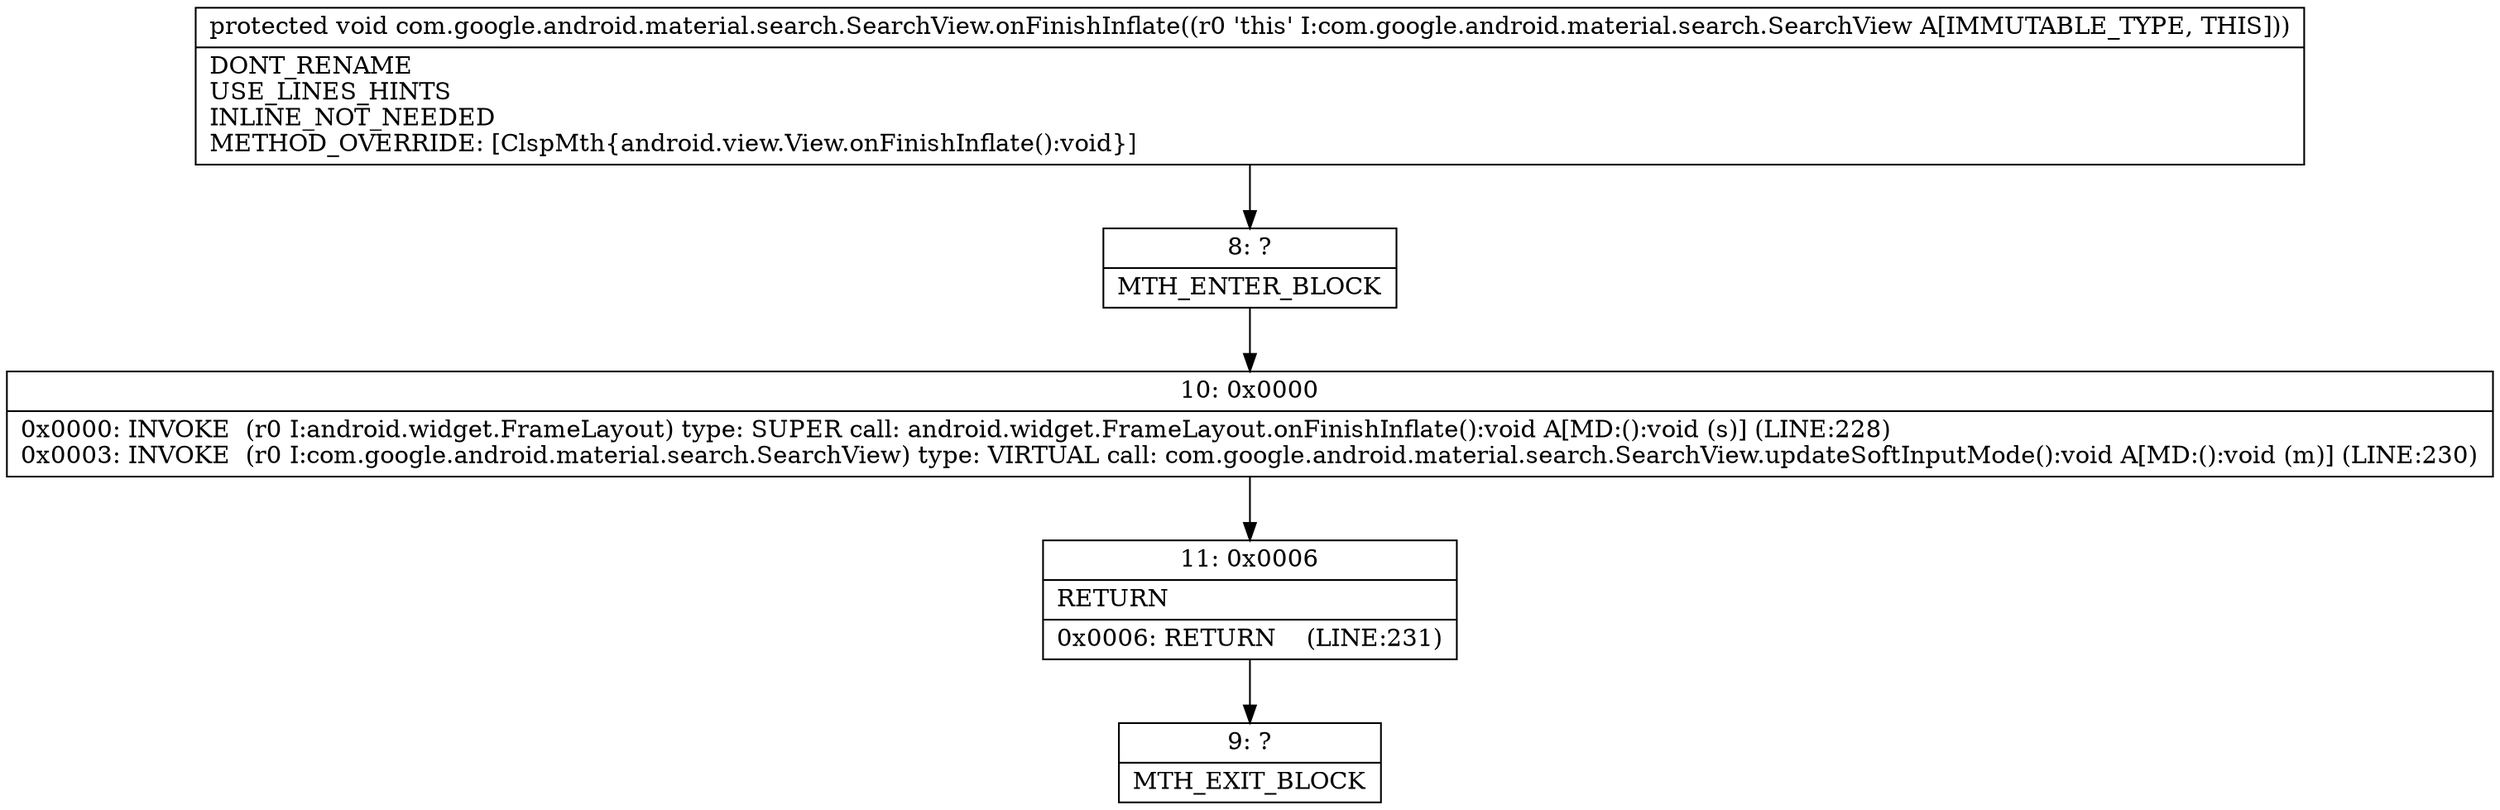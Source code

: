 digraph "CFG forcom.google.android.material.search.SearchView.onFinishInflate()V" {
Node_8 [shape=record,label="{8\:\ ?|MTH_ENTER_BLOCK\l}"];
Node_10 [shape=record,label="{10\:\ 0x0000|0x0000: INVOKE  (r0 I:android.widget.FrameLayout) type: SUPER call: android.widget.FrameLayout.onFinishInflate():void A[MD:():void (s)] (LINE:228)\l0x0003: INVOKE  (r0 I:com.google.android.material.search.SearchView) type: VIRTUAL call: com.google.android.material.search.SearchView.updateSoftInputMode():void A[MD:():void (m)] (LINE:230)\l}"];
Node_11 [shape=record,label="{11\:\ 0x0006|RETURN\l|0x0006: RETURN    (LINE:231)\l}"];
Node_9 [shape=record,label="{9\:\ ?|MTH_EXIT_BLOCK\l}"];
MethodNode[shape=record,label="{protected void com.google.android.material.search.SearchView.onFinishInflate((r0 'this' I:com.google.android.material.search.SearchView A[IMMUTABLE_TYPE, THIS]))  | DONT_RENAME\lUSE_LINES_HINTS\lINLINE_NOT_NEEDED\lMETHOD_OVERRIDE: [ClspMth\{android.view.View.onFinishInflate():void\}]\l}"];
MethodNode -> Node_8;Node_8 -> Node_10;
Node_10 -> Node_11;
Node_11 -> Node_9;
}


